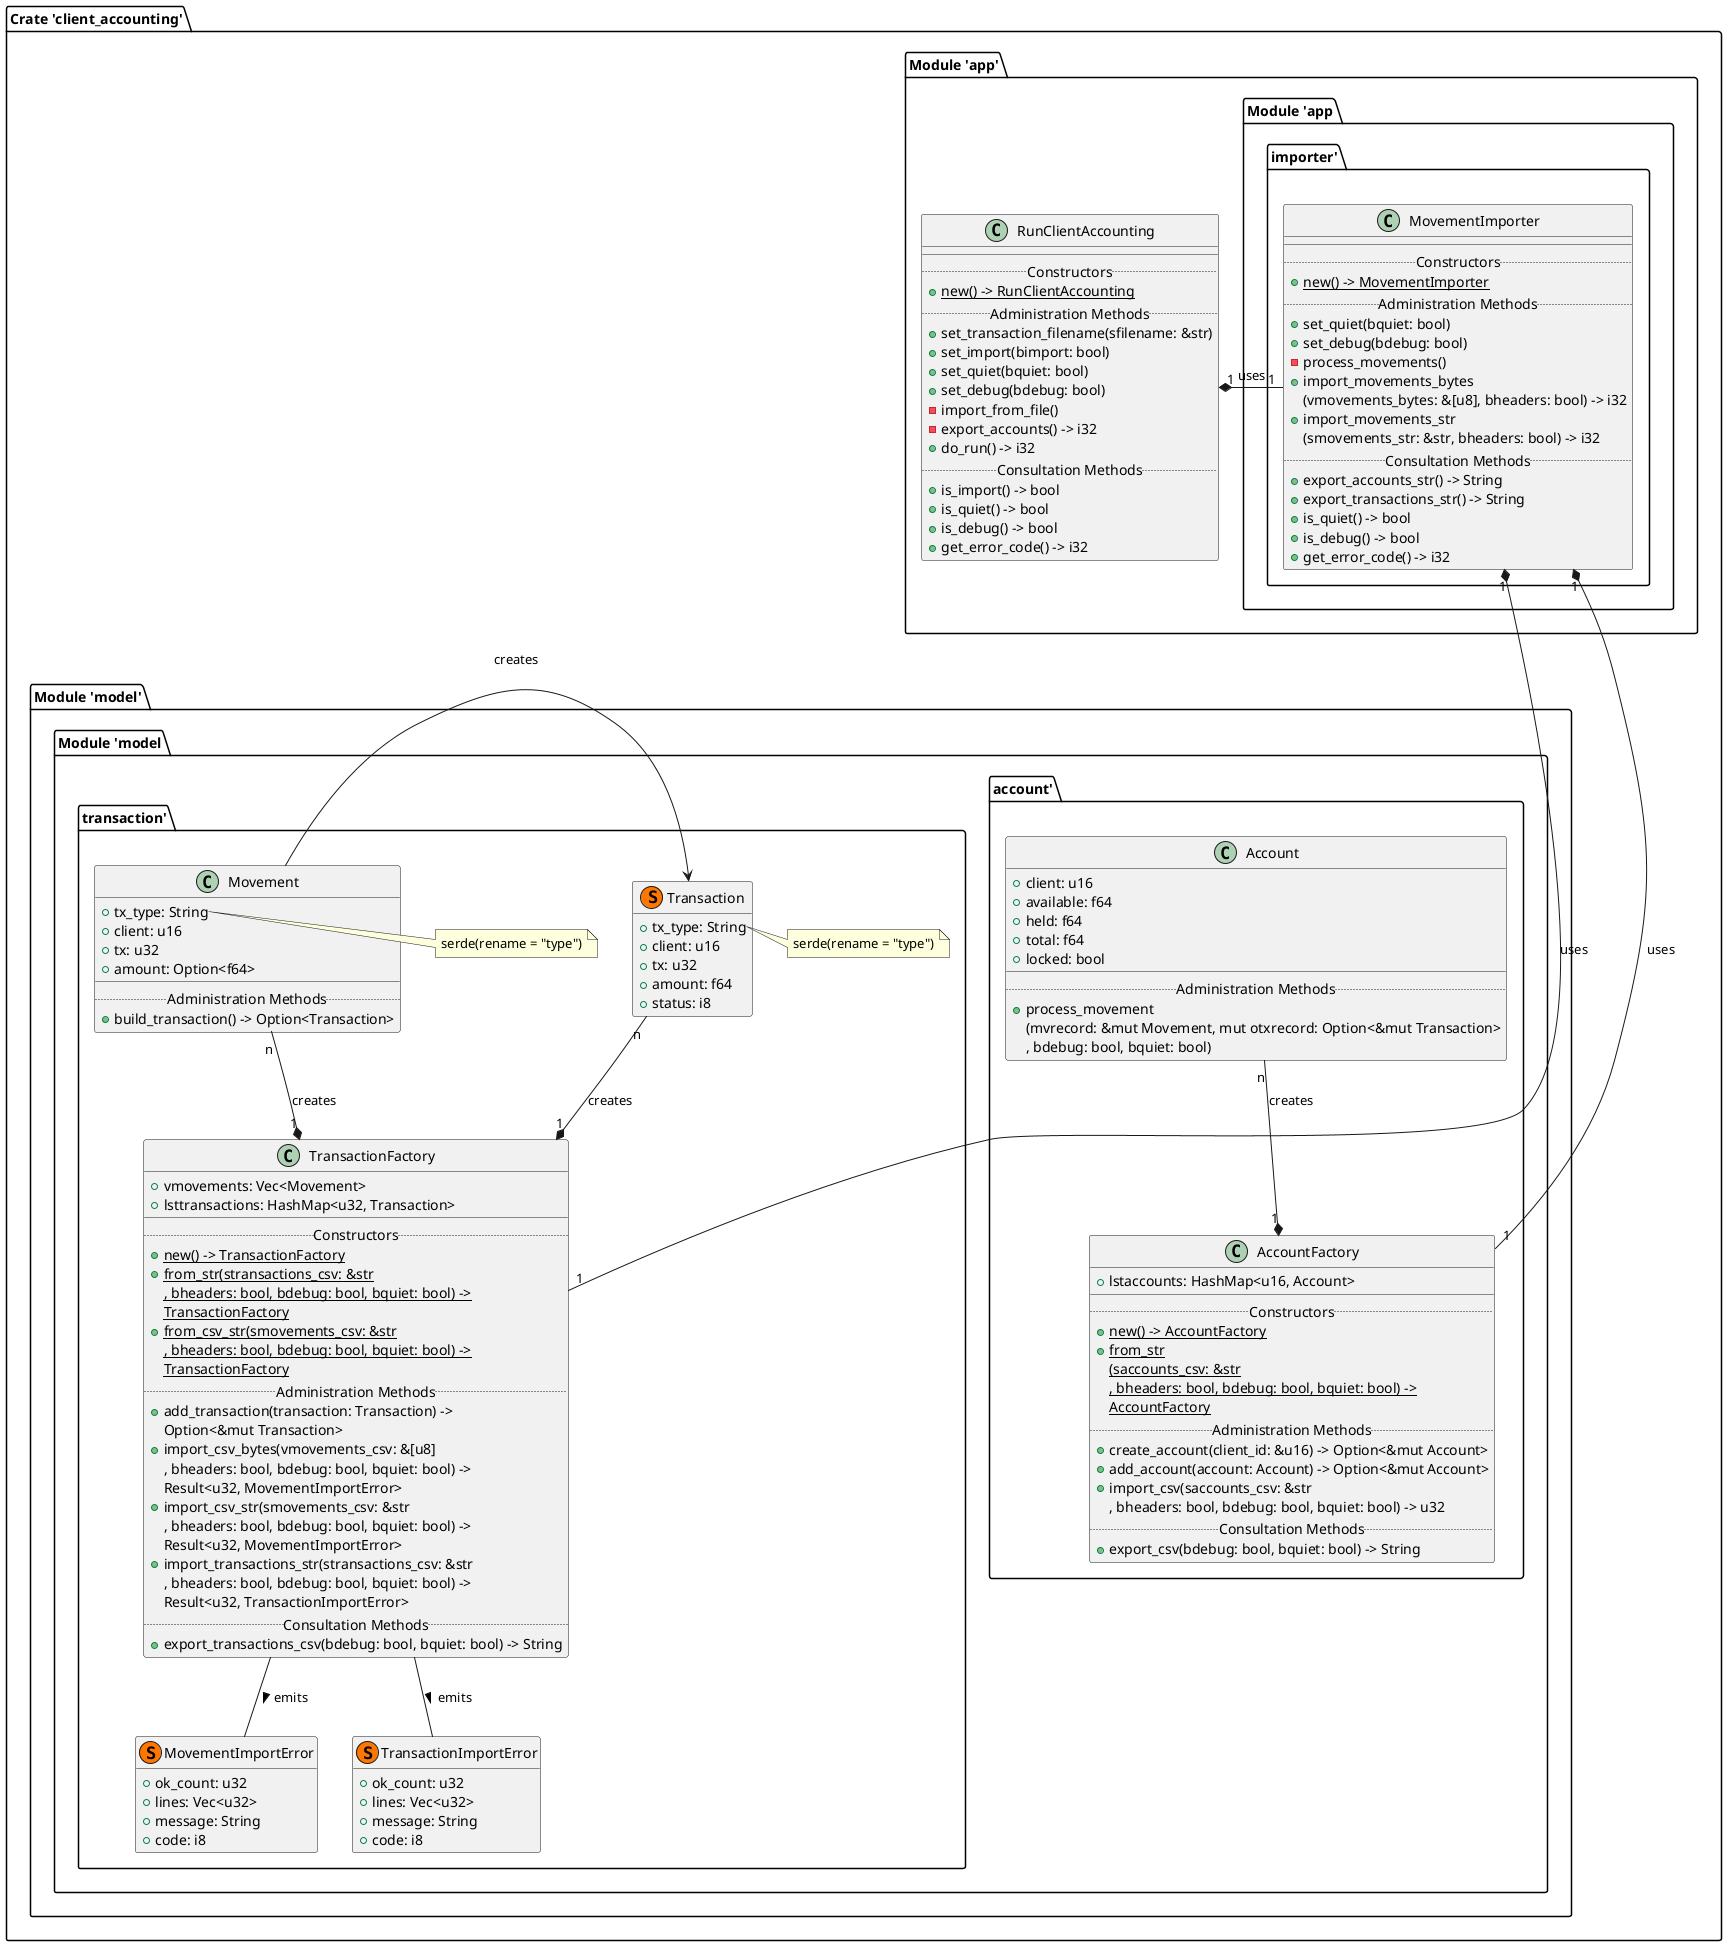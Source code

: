 @startuml
set namespaceSeparator ::
package "Crate 'client_accounting'" <<Folder>> {

package "Module 'app'" <<Folder>> {
class RunClientAccounting {
__
.. Constructors ..
{method}{static} + new() -> RunClientAccounting
.. Administration Methods ..
{method} + set_transaction_filename(sfilename: &str)
{method} + set_import(bimport: bool)
{method} + set_quiet(bquiet: bool)
{method} + set_debug(bdebug: bool)
{method} - import_from_file()
{method} - export_accounts() -> i32
{method} + do_run() -> i32
.. Consultation Methods ..
{method} + is_import() -> bool
{method} + is_quiet() -> bool
{method} + is_debug() -> bool
{method} + get_error_code() -> i32
}

package "Module 'app::importer'" <<Folder>> {
class MovementImporter {
__
.. Constructors ..
{method}{static} + new() -> MovementImporter
.. Administration Methods ..
{method} + set_quiet(bquiet: bool)
{method} + set_debug(bdebug: bool)
{method} - process_movements()
{method} + import_movements_bytes
  (vmovements_bytes: &[u8], bheaders: bool) -> i32
{method} + import_movements_str
  (smovements_str: &str, bheaders: bool) -> i32
.. Consultation Methods ..
{method} + export_accounts_str() -> String
{method} + export_transactions_str() -> String
{method} + is_quiet() -> bool
{method} + is_debug() -> bool
{method} + get_error_code() -> i32
}
}

RunClientAccounting “1" *-right- "1" MovementImporter : uses
}


package "Module 'model'" <<Folder>> {

package "Module 'model::account'" <<Folder>> {

class Account {
+ client: u16
+ available: f64
+ held: f64
+ total: f64
+ locked: bool
__
.. Administration Methods ..
{method} + process_movement
  (mvrecord: &mut Movement, mut otxrecord: Option<&mut Transaction>
  , bdebug: bool, bquiet: bool)
}

class AccountFactory {
+ lstaccounts: HashMap<u16, Account>
__
.. Constructors ..
{method}{static} + new() -> AccountFactory
{method}{static} + from_str
{static}  (saccounts_csv: &str
{static}  , bheaders: bool, bdebug: bool, bquiet: bool) ->
{static}  AccountFactory
.. Administration Methods ..
{method} + create_account(client_id: &u16) -> Option<&mut Account>
{method} + add_account(account: Account) -> Option<&mut Account>
{method} + import_csv(saccounts_csv: &str
  , bheaders: bool, bdebug: bool, bquiet: bool) -> u32
.. Consultation Methods ..
{method} + export_csv(bdebug: bool, bquiet: bool) -> String
}

MovementImporter “1" *-- "1" AccountFactory : uses
AccountFactory “1" *-up- "n" Account : creates
}

package "Module 'model::transaction'" <<Folder>> {

class Movement {
+ tx_type: String
+ client: u16
+ tx: u32
+ amount: Option<f64>
__
.. Administration Methods ..
{method} + build_transaction() -> Option<Transaction>
}
note right of Movement::tx_type
  serde(rename = "type")
end note
RunClientAccounting -down[hidden]- Movement

class Transaction << (S,#FF7700) >> {
+ tx_type: String
+ client: u16
+ tx: u32
+ amount: f64
+ status: i8
}
hide Transaction methods
note right of Transaction::tx_type
  serde(rename = "type")
end note
Movement -right-> Transaction : creates

class TransactionFactory {
+ vmovements: Vec<Movement>
+ lsttransactions: HashMap<u32, Transaction>
__
.. Constructors ..
{method}{static} + new() -> TransactionFactory
{method}{static} + from_str(stransactions_csv: &str
{static}  , bheaders: bool, bdebug: bool, bquiet: bool) ->
{static}  TransactionFactory
{method}{static} + from_csv_str(smovements_csv: &str
{static}  , bheaders: bool, bdebug: bool, bquiet: bool) ->
{static}  TransactionFactory
.. Administration Methods ..
{method} + add_transaction(transaction: Transaction) ->
  Option<&mut Transaction>
{method} + import_csv_bytes(vmovements_csv: &[u8]
  , bheaders: bool, bdebug: bool, bquiet: bool) ->
  Result<u32, MovementImportError>
{method} + import_csv_str(smovements_csv: &str
  , bheaders: bool, bdebug: bool, bquiet: bool) ->
  Result<u32, MovementImportError>
{method} + import_transactions_str(stransactions_csv: &str
  , bheaders: bool, bdebug: bool, bquiet: bool) ->
  Result<u32, TransactionImportError>
.. Consultation Methods ..
{method} + export_transactions_csv(bdebug: bool, bquiet: bool) -> String
}
MovementImporter “1" *-- "1" TransactionFactory : uses
Movement -down[hidden]- TransactionFactory

class MovementImportError << (S,#FF7700) >> {
+ ok_count: u32
+ lines: Vec<u32>
+ message: String
+ code: i8
}
hide MovementImportError methods
TransactionFactory -down- MovementImportError : emits >

class TransactionImportError << (S,#FF7700) >> {
+ ok_count: u32
+ lines: Vec<u32>
+ message: String
+ code: i8
}
hide TransactionImportError methods
TransactionFactory - TransactionImportError : emits >
MovementImportError -right[hidden]- TransactionImportError

TransactionFactory “1" *-up- "n" Transaction : creates
TransactionFactory “1" *-up- "n" Movement : creates
}
}


@enduml
